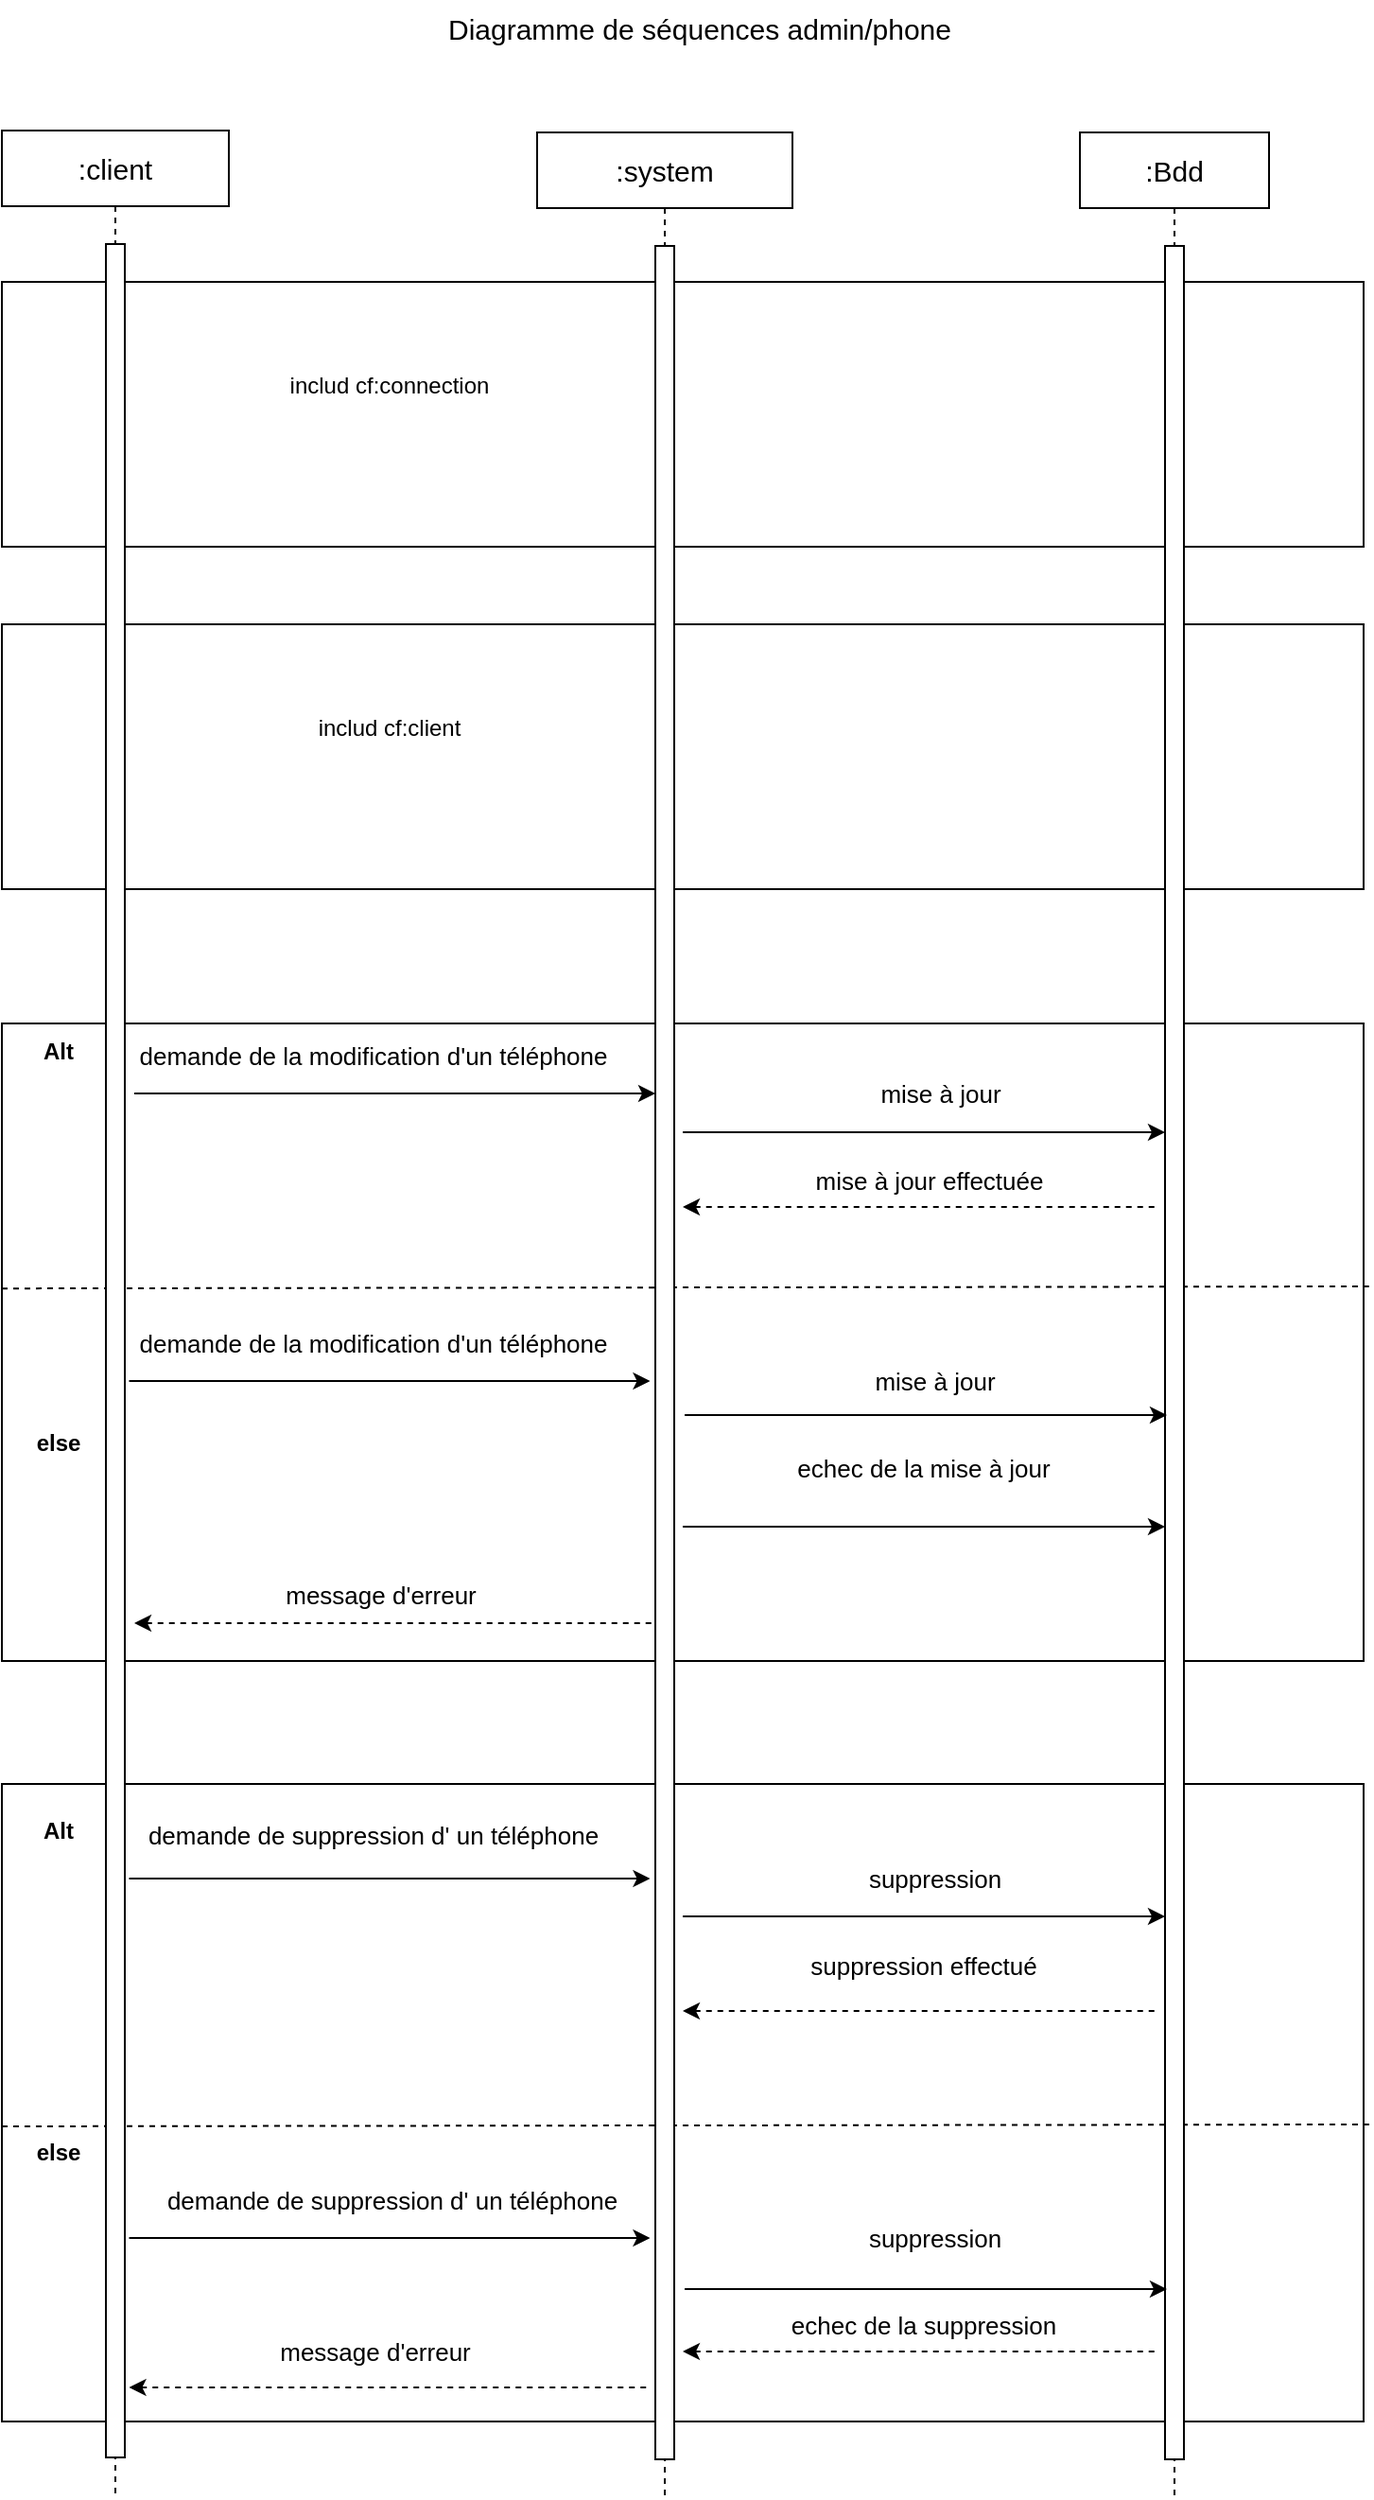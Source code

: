 <mxfile version="24.2.0" type="device">
  <diagram name="Page-1" id="2YBvvXClWsGukQMizWep">
    <mxGraphModel dx="1364" dy="759" grid="1" gridSize="10" guides="1" tooltips="1" connect="1" arrows="1" fold="1" page="1" pageScale="1" pageWidth="850" pageHeight="1100" math="0" shadow="0">
      <root>
        <mxCell id="0" />
        <mxCell id="1" parent="0" />
        <mxCell id="65FZGE9juqJNGa7GJoz4-2" value="" style="rounded=0;whiteSpace=wrap;html=1;" parent="1" vertex="1">
          <mxGeometry x="64" y="541" width="720" height="337" as="geometry" />
        </mxCell>
        <mxCell id="65FZGE9juqJNGa7GJoz4-3" value="" style="endArrow=classic;html=1;rounded=0;" parent="1" edge="1">
          <mxGeometry width="50" height="50" relative="1" as="geometry">
            <mxPoint x="134" y="578" as="sourcePoint" />
            <mxPoint x="409.5" y="578" as="targetPoint" />
          </mxGeometry>
        </mxCell>
        <mxCell id="65FZGE9juqJNGa7GJoz4-4" value="&lt;span style=&quot;font-size: 13px;&quot;&gt;demande de la modification d&#39;un téléphone&lt;/span&gt;" style="edgeLabel;html=1;align=center;verticalAlign=middle;resizable=0;points=[];" parent="65FZGE9juqJNGa7GJoz4-3" vertex="1" connectable="0">
          <mxGeometry x="-0.103" y="3" relative="1" as="geometry">
            <mxPoint x="2" y="-17" as="offset" />
          </mxGeometry>
        </mxCell>
        <mxCell id="65FZGE9juqJNGa7GJoz4-5" value="&lt;span style=&quot;font-size: 13px;&quot;&gt;mise à jour&lt;/span&gt;" style="edgeLabel;html=1;align=center;verticalAlign=middle;resizable=0;points=[];" parent="65FZGE9juqJNGa7GJoz4-3" vertex="1" connectable="0">
          <mxGeometry x="-0.103" y="3" relative="1" as="geometry">
            <mxPoint x="302" y="3" as="offset" />
          </mxGeometry>
        </mxCell>
        <mxCell id="65FZGE9juqJNGa7GJoz4-6" value="&lt;span style=&quot;font-size: 13px;&quot;&gt;mise à jour effectuée&lt;/span&gt;" style="edgeLabel;html=1;align=center;verticalAlign=middle;resizable=0;points=[];" parent="65FZGE9juqJNGa7GJoz4-3" vertex="1" connectable="0">
          <mxGeometry x="-0.103" y="3" relative="1" as="geometry">
            <mxPoint x="296" y="49" as="offset" />
          </mxGeometry>
        </mxCell>
        <mxCell id="65FZGE9juqJNGa7GJoz4-8" value="&lt;span style=&quot;font-size: 13px;&quot;&gt;message d&#39;erreur&lt;/span&gt;" style="edgeLabel;html=1;align=center;verticalAlign=middle;resizable=0;points=[];" parent="65FZGE9juqJNGa7GJoz4-3" vertex="1" connectable="0">
          <mxGeometry x="-0.103" y="3" relative="1" as="geometry">
            <mxPoint x="6" y="268" as="offset" />
          </mxGeometry>
        </mxCell>
        <mxCell id="65FZGE9juqJNGa7GJoz4-9" value="" style="endArrow=classic;html=1;rounded=0;" parent="1" edge="1">
          <mxGeometry width="50" height="50" relative="1" as="geometry">
            <mxPoint x="424" y="598.5" as="sourcePoint" />
            <mxPoint x="679" y="598.5" as="targetPoint" />
            <Array as="points">
              <mxPoint x="509" y="598.5" />
            </Array>
          </mxGeometry>
        </mxCell>
        <mxCell id="65FZGE9juqJNGa7GJoz4-10" value="" style="endArrow=none;dashed=1;html=1;rounded=0;startArrow=classic;startFill=1;" parent="1" edge="1">
          <mxGeometry width="50" height="50" relative="1" as="geometry">
            <mxPoint x="424" y="638" as="sourcePoint" />
            <mxPoint x="674" y="638" as="targetPoint" />
          </mxGeometry>
        </mxCell>
        <mxCell id="65FZGE9juqJNGa7GJoz4-12" value="" style="endArrow=classic;html=1;rounded=0;" parent="1" edge="1">
          <mxGeometry width="50" height="50" relative="1" as="geometry">
            <mxPoint x="131.25" y="730" as="sourcePoint" />
            <mxPoint x="406.75" y="730" as="targetPoint" />
          </mxGeometry>
        </mxCell>
        <mxCell id="65FZGE9juqJNGa7GJoz4-13" value="&lt;span style=&quot;font-size: 13px;&quot;&gt;demande de la modification d&#39;un téléphone&lt;/span&gt;" style="edgeLabel;html=1;align=center;verticalAlign=middle;resizable=0;points=[];" parent="65FZGE9juqJNGa7GJoz4-12" vertex="1" connectable="0">
          <mxGeometry x="-0.103" y="3" relative="1" as="geometry">
            <mxPoint x="5" y="-17" as="offset" />
          </mxGeometry>
        </mxCell>
        <mxCell id="65FZGE9juqJNGa7GJoz4-14" value="&lt;span style=&quot;font-size: 13px;&quot;&gt;mise à jour&lt;/span&gt;" style="edgeLabel;html=1;align=center;verticalAlign=middle;resizable=0;points=[];" parent="65FZGE9juqJNGa7GJoz4-12" vertex="1" connectable="0">
          <mxGeometry x="-0.103" y="3" relative="1" as="geometry">
            <mxPoint x="302" y="3" as="offset" />
          </mxGeometry>
        </mxCell>
        <mxCell id="65FZGE9juqJNGa7GJoz4-15" value="&lt;span style=&quot;font-size: 13px;&quot;&gt;echec de la mise à jour&lt;/span&gt;" style="edgeLabel;html=1;align=center;verticalAlign=middle;resizable=0;points=[];" parent="65FZGE9juqJNGa7GJoz4-12" vertex="1" connectable="0">
          <mxGeometry x="-0.103" y="3" relative="1" as="geometry">
            <mxPoint x="296" y="49" as="offset" />
          </mxGeometry>
        </mxCell>
        <mxCell id="65FZGE9juqJNGa7GJoz4-16" value="" style="endArrow=none;dashed=1;html=1;rounded=0;entryX=1.004;entryY=0.611;entryDx=0;entryDy=0;entryPerimeter=0;" parent="1" edge="1">
          <mxGeometry width="50" height="50" relative="1" as="geometry">
            <mxPoint x="64" y="681.09" as="sourcePoint" />
            <mxPoint x="786.88" y="679.997" as="targetPoint" />
          </mxGeometry>
        </mxCell>
        <mxCell id="65FZGE9juqJNGa7GJoz4-17" value="&lt;font style=&quot;font-size: 15px;&quot;&gt;Diagramme de séquences admin/phone&lt;/font&gt;" style="text;html=1;align=center;verticalAlign=middle;whiteSpace=wrap;rounded=0;" parent="1" vertex="1">
          <mxGeometry x="284.5" width="295.5" height="30" as="geometry" />
        </mxCell>
        <mxCell id="65FZGE9juqJNGa7GJoz4-18" value="" style="endArrow=classic;html=1;rounded=0;" parent="1" edge="1">
          <mxGeometry width="50" height="50" relative="1" as="geometry">
            <mxPoint x="424" y="807" as="sourcePoint" />
            <mxPoint x="679" y="807" as="targetPoint" />
          </mxGeometry>
        </mxCell>
        <mxCell id="65FZGE9juqJNGa7GJoz4-20" value="" style="endArrow=none;dashed=1;html=1;rounded=0;startArrow=classic;startFill=1;" parent="1" edge="1">
          <mxGeometry width="50" height="50" relative="1" as="geometry">
            <mxPoint x="134" y="858" as="sourcePoint" />
            <mxPoint x="409.5" y="858" as="targetPoint" />
          </mxGeometry>
        </mxCell>
        <mxCell id="65FZGE9juqJNGa7GJoz4-21" value="&lt;b&gt;else&lt;/b&gt;" style="text;html=1;align=center;verticalAlign=middle;whiteSpace=wrap;rounded=0;" parent="1" vertex="1">
          <mxGeometry x="64" y="748" width="60" height="30" as="geometry" />
        </mxCell>
        <mxCell id="65FZGE9juqJNGa7GJoz4-22" value="&lt;b&gt;Alt&lt;/b&gt;" style="text;html=1;align=center;verticalAlign=middle;whiteSpace=wrap;rounded=0;" parent="1" vertex="1">
          <mxGeometry x="64" y="541" width="60" height="30" as="geometry" />
        </mxCell>
        <mxCell id="65FZGE9juqJNGa7GJoz4-23" value="" style="rounded=0;whiteSpace=wrap;html=1;" parent="1" vertex="1">
          <mxGeometry x="64" y="149" width="720" height="140" as="geometry" />
        </mxCell>
        <mxCell id="65FZGE9juqJNGa7GJoz4-24" value="includ cf:connection" style="text;html=1;align=center;verticalAlign=middle;whiteSpace=wrap;rounded=0;" parent="1" vertex="1">
          <mxGeometry x="154" y="189" width="230" height="30" as="geometry" />
        </mxCell>
        <mxCell id="65FZGE9juqJNGa7GJoz4-25" value="" style="rounded=0;whiteSpace=wrap;html=1;" parent="1" vertex="1">
          <mxGeometry x="64" y="943" width="720" height="337" as="geometry" />
        </mxCell>
        <mxCell id="65FZGE9juqJNGa7GJoz4-26" value="&lt;b&gt;Alt&lt;/b&gt;" style="text;html=1;align=center;verticalAlign=middle;whiteSpace=wrap;rounded=0;" parent="1" vertex="1">
          <mxGeometry x="64" y="953" width="60" height="30" as="geometry" />
        </mxCell>
        <mxCell id="65FZGE9juqJNGa7GJoz4-33" value="" style="endArrow=classic;html=1;rounded=0;" parent="1" edge="1">
          <mxGeometry width="50" height="50" relative="1" as="geometry">
            <mxPoint x="131.25" y="993" as="sourcePoint" />
            <mxPoint x="406.75" y="993" as="targetPoint" />
          </mxGeometry>
        </mxCell>
        <mxCell id="65FZGE9juqJNGa7GJoz4-34" value="&lt;span style=&quot;font-size: 13px;&quot;&gt;demande de suppression d&#39; un téléphone&lt;/span&gt;" style="edgeLabel;html=1;align=center;verticalAlign=middle;resizable=0;points=[];" parent="65FZGE9juqJNGa7GJoz4-33" vertex="1" connectable="0">
          <mxGeometry x="-0.103" y="3" relative="1" as="geometry">
            <mxPoint x="5" y="-20" as="offset" />
          </mxGeometry>
        </mxCell>
        <mxCell id="65FZGE9juqJNGa7GJoz4-35" value="&lt;span style=&quot;font-size: 13px;&quot;&gt;suppression&lt;/span&gt;" style="edgeLabel;html=1;align=center;verticalAlign=middle;resizable=0;points=[];" parent="65FZGE9juqJNGa7GJoz4-33" vertex="1" connectable="0">
          <mxGeometry x="-0.103" y="3" relative="1" as="geometry">
            <mxPoint x="302" y="3" as="offset" />
          </mxGeometry>
        </mxCell>
        <mxCell id="65FZGE9juqJNGa7GJoz4-36" value="&lt;span style=&quot;font-size: 13px;&quot;&gt;suppression effectué&lt;/span&gt;" style="edgeLabel;html=1;align=center;verticalAlign=middle;resizable=0;points=[];" parent="65FZGE9juqJNGa7GJoz4-33" vertex="1" connectable="0">
          <mxGeometry x="-0.103" y="3" relative="1" as="geometry">
            <mxPoint x="296" y="49" as="offset" />
          </mxGeometry>
        </mxCell>
        <mxCell id="65FZGE9juqJNGa7GJoz4-38" value="&lt;span style=&quot;font-size: 13px;&quot;&gt;message d&#39;erreur&lt;/span&gt;" style="edgeLabel;html=1;align=center;verticalAlign=middle;resizable=0;points=[];" parent="65FZGE9juqJNGa7GJoz4-33" vertex="1" connectable="0">
          <mxGeometry x="-0.103" y="3" relative="1" as="geometry">
            <mxPoint x="6" y="253" as="offset" />
          </mxGeometry>
        </mxCell>
        <mxCell id="65FZGE9juqJNGa7GJoz4-39" value="" style="endArrow=classic;html=1;rounded=0;" parent="1" edge="1">
          <mxGeometry width="50" height="50" relative="1" as="geometry">
            <mxPoint x="424" y="1013" as="sourcePoint" />
            <mxPoint x="679" y="1013" as="targetPoint" />
            <Array as="points">
              <mxPoint x="509" y="1013" />
            </Array>
          </mxGeometry>
        </mxCell>
        <mxCell id="65FZGE9juqJNGa7GJoz4-40" value="" style="endArrow=none;dashed=1;html=1;rounded=0;startArrow=classic;startFill=1;" parent="1" edge="1">
          <mxGeometry width="50" height="50" relative="1" as="geometry">
            <mxPoint x="424" y="1063" as="sourcePoint" />
            <mxPoint x="674" y="1063" as="targetPoint" />
          </mxGeometry>
        </mxCell>
        <mxCell id="65FZGE9juqJNGa7GJoz4-42" value="" style="endArrow=none;dashed=1;html=1;rounded=0;entryX=1.004;entryY=0.611;entryDx=0;entryDy=0;entryPerimeter=0;" parent="1" edge="1">
          <mxGeometry width="50" height="50" relative="1" as="geometry">
            <mxPoint x="64" y="1124" as="sourcePoint" />
            <mxPoint x="787" y="1123" as="targetPoint" />
          </mxGeometry>
        </mxCell>
        <mxCell id="65FZGE9juqJNGa7GJoz4-43" value="" style="endArrow=classic;html=1;rounded=0;" parent="1" edge="1">
          <mxGeometry width="50" height="50" relative="1" as="geometry">
            <mxPoint x="131.25" y="1183" as="sourcePoint" />
            <mxPoint x="406.75" y="1183" as="targetPoint" />
          </mxGeometry>
        </mxCell>
        <mxCell id="65FZGE9juqJNGa7GJoz4-44" value="&lt;span style=&quot;font-size: 13px;&quot;&gt;demande de suppression d&#39; un téléphone&lt;/span&gt;" style="edgeLabel;html=1;align=center;verticalAlign=middle;resizable=0;points=[];" parent="65FZGE9juqJNGa7GJoz4-43" vertex="1" connectable="0">
          <mxGeometry x="-0.103" y="3" relative="1" as="geometry">
            <mxPoint x="15" y="-17" as="offset" />
          </mxGeometry>
        </mxCell>
        <mxCell id="65FZGE9juqJNGa7GJoz4-45" value="&lt;span style=&quot;font-size: 13px;&quot;&gt;suppression&lt;/span&gt;" style="edgeLabel;html=1;align=center;verticalAlign=middle;resizable=0;points=[];" parent="65FZGE9juqJNGa7GJoz4-43" vertex="1" connectable="0">
          <mxGeometry x="-0.103" y="3" relative="1" as="geometry">
            <mxPoint x="302" y="3" as="offset" />
          </mxGeometry>
        </mxCell>
        <mxCell id="65FZGE9juqJNGa7GJoz4-46" value="&lt;span style=&quot;font-size: 13px;&quot;&gt;echec de la suppression&lt;/span&gt;" style="edgeLabel;html=1;align=center;verticalAlign=middle;resizable=0;points=[];" parent="65FZGE9juqJNGa7GJoz4-43" vertex="1" connectable="0">
          <mxGeometry x="-0.103" y="3" relative="1" as="geometry">
            <mxPoint x="296" y="49" as="offset" />
          </mxGeometry>
        </mxCell>
        <mxCell id="65FZGE9juqJNGa7GJoz4-47" value="" style="endArrow=none;dashed=1;html=1;rounded=0;startArrow=classic;startFill=1;" parent="1" edge="1">
          <mxGeometry width="50" height="50" relative="1" as="geometry">
            <mxPoint x="131.25" y="1262" as="sourcePoint" />
            <mxPoint x="406.75" y="1262" as="targetPoint" />
          </mxGeometry>
        </mxCell>
        <mxCell id="65FZGE9juqJNGa7GJoz4-48" value="" style="endArrow=none;dashed=1;html=1;rounded=0;startArrow=classic;startFill=1;" parent="1" edge="1">
          <mxGeometry width="50" height="50" relative="1" as="geometry">
            <mxPoint x="424" y="1243" as="sourcePoint" />
            <mxPoint x="674" y="1243" as="targetPoint" />
          </mxGeometry>
        </mxCell>
        <mxCell id="65FZGE9juqJNGa7GJoz4-49" value="&lt;b&gt;else&lt;/b&gt;" style="text;html=1;align=center;verticalAlign=middle;whiteSpace=wrap;rounded=0;" parent="1" vertex="1">
          <mxGeometry x="64" y="1123" width="60" height="30" as="geometry" />
        </mxCell>
        <mxCell id="65FZGE9juqJNGa7GJoz4-50" value="" style="rounded=0;whiteSpace=wrap;html=1;" parent="1" vertex="1">
          <mxGeometry x="64" y="330" width="720" height="140" as="geometry" />
        </mxCell>
        <mxCell id="65FZGE9juqJNGa7GJoz4-51" value="&lt;font style=&quot;font-size: 15px;&quot;&gt;:client&lt;/font&gt;" style="shape=umlLifeline;perimeter=lifelinePerimeter;whiteSpace=wrap;html=1;container=0;dropTarget=0;collapsible=0;recursiveResize=0;outlineConnect=0;portConstraint=eastwest;newEdgeStyle={&quot;edgeStyle&quot;:&quot;elbowEdgeStyle&quot;,&quot;elbow&quot;:&quot;vertical&quot;,&quot;curved&quot;:0,&quot;rounded&quot;:0};" parent="1" vertex="1">
          <mxGeometry x="64" y="69" width="120" height="1251" as="geometry" />
        </mxCell>
        <mxCell id="65FZGE9juqJNGa7GJoz4-52" value="" style="html=1;points=[];perimeter=orthogonalPerimeter;outlineConnect=0;targetShapes=umlLifeline;portConstraint=eastwest;newEdgeStyle={&quot;edgeStyle&quot;:&quot;elbowEdgeStyle&quot;,&quot;elbow&quot;:&quot;vertical&quot;,&quot;curved&quot;:0,&quot;rounded&quot;:0};" parent="65FZGE9juqJNGa7GJoz4-51" vertex="1">
          <mxGeometry x="55" y="60" width="10" height="1170" as="geometry" />
        </mxCell>
        <mxCell id="65FZGE9juqJNGa7GJoz4-53" value="&lt;font style=&quot;font-size: 15px;&quot;&gt;:system&lt;/font&gt;" style="shape=umlLifeline;perimeter=lifelinePerimeter;whiteSpace=wrap;html=1;container=0;dropTarget=0;collapsible=0;recursiveResize=0;outlineConnect=0;portConstraint=eastwest;newEdgeStyle={&quot;edgeStyle&quot;:&quot;elbowEdgeStyle&quot;,&quot;elbow&quot;:&quot;vertical&quot;,&quot;curved&quot;:0,&quot;rounded&quot;:0};" parent="1" vertex="1">
          <mxGeometry x="347" y="70" width="135" height="1250" as="geometry" />
        </mxCell>
        <mxCell id="65FZGE9juqJNGa7GJoz4-54" value="" style="html=1;points=[];perimeter=orthogonalPerimeter;outlineConnect=0;targetShapes=umlLifeline;portConstraint=eastwest;newEdgeStyle={&quot;edgeStyle&quot;:&quot;elbowEdgeStyle&quot;,&quot;elbow&quot;:&quot;vertical&quot;,&quot;curved&quot;:0,&quot;rounded&quot;:0};" parent="65FZGE9juqJNGa7GJoz4-53" vertex="1">
          <mxGeometry x="62.5" y="60" width="10" height="1170" as="geometry" />
        </mxCell>
        <mxCell id="65FZGE9juqJNGa7GJoz4-55" value="&lt;font style=&quot;font-size: 15px;&quot;&gt;:Bdd&lt;/font&gt;" style="shape=umlLifeline;perimeter=lifelinePerimeter;whiteSpace=wrap;html=1;container=0;dropTarget=0;collapsible=0;recursiveResize=0;outlineConnect=0;portConstraint=eastwest;newEdgeStyle={&quot;edgeStyle&quot;:&quot;elbowEdgeStyle&quot;,&quot;elbow&quot;:&quot;vertical&quot;,&quot;curved&quot;:0,&quot;rounded&quot;:0};" parent="1" vertex="1">
          <mxGeometry x="634" y="70" width="100" height="1250" as="geometry" />
        </mxCell>
        <mxCell id="65FZGE9juqJNGa7GJoz4-56" value="" style="html=1;points=[];perimeter=orthogonalPerimeter;outlineConnect=0;targetShapes=umlLifeline;portConstraint=eastwest;newEdgeStyle={&quot;edgeStyle&quot;:&quot;elbowEdgeStyle&quot;,&quot;elbow&quot;:&quot;vertical&quot;,&quot;curved&quot;:0,&quot;rounded&quot;:0};" parent="65FZGE9juqJNGa7GJoz4-55" vertex="1">
          <mxGeometry x="45" y="60" width="10" height="1170" as="geometry" />
        </mxCell>
        <mxCell id="65FZGE9juqJNGa7GJoz4-57" value="includ cf:client" style="text;html=1;align=center;verticalAlign=middle;whiteSpace=wrap;rounded=0;" parent="1" vertex="1">
          <mxGeometry x="154" y="370" width="230" height="30" as="geometry" />
        </mxCell>
        <mxCell id="65FZGE9juqJNGa7GJoz4-60" value="" style="endArrow=classic;html=1;rounded=0;" parent="1" edge="1">
          <mxGeometry width="50" height="50" relative="1" as="geometry">
            <mxPoint x="425" y="748" as="sourcePoint" />
            <mxPoint x="680" y="748" as="targetPoint" />
            <Array as="points">
              <mxPoint x="510" y="748" />
            </Array>
          </mxGeometry>
        </mxCell>
        <mxCell id="65FZGE9juqJNGa7GJoz4-67" value="" style="endArrow=classic;html=1;rounded=0;" parent="1" edge="1">
          <mxGeometry width="50" height="50" relative="1" as="geometry">
            <mxPoint x="425" y="1210" as="sourcePoint" />
            <mxPoint x="680" y="1210" as="targetPoint" />
            <Array as="points">
              <mxPoint x="510" y="1210" />
            </Array>
          </mxGeometry>
        </mxCell>
      </root>
    </mxGraphModel>
  </diagram>
</mxfile>
